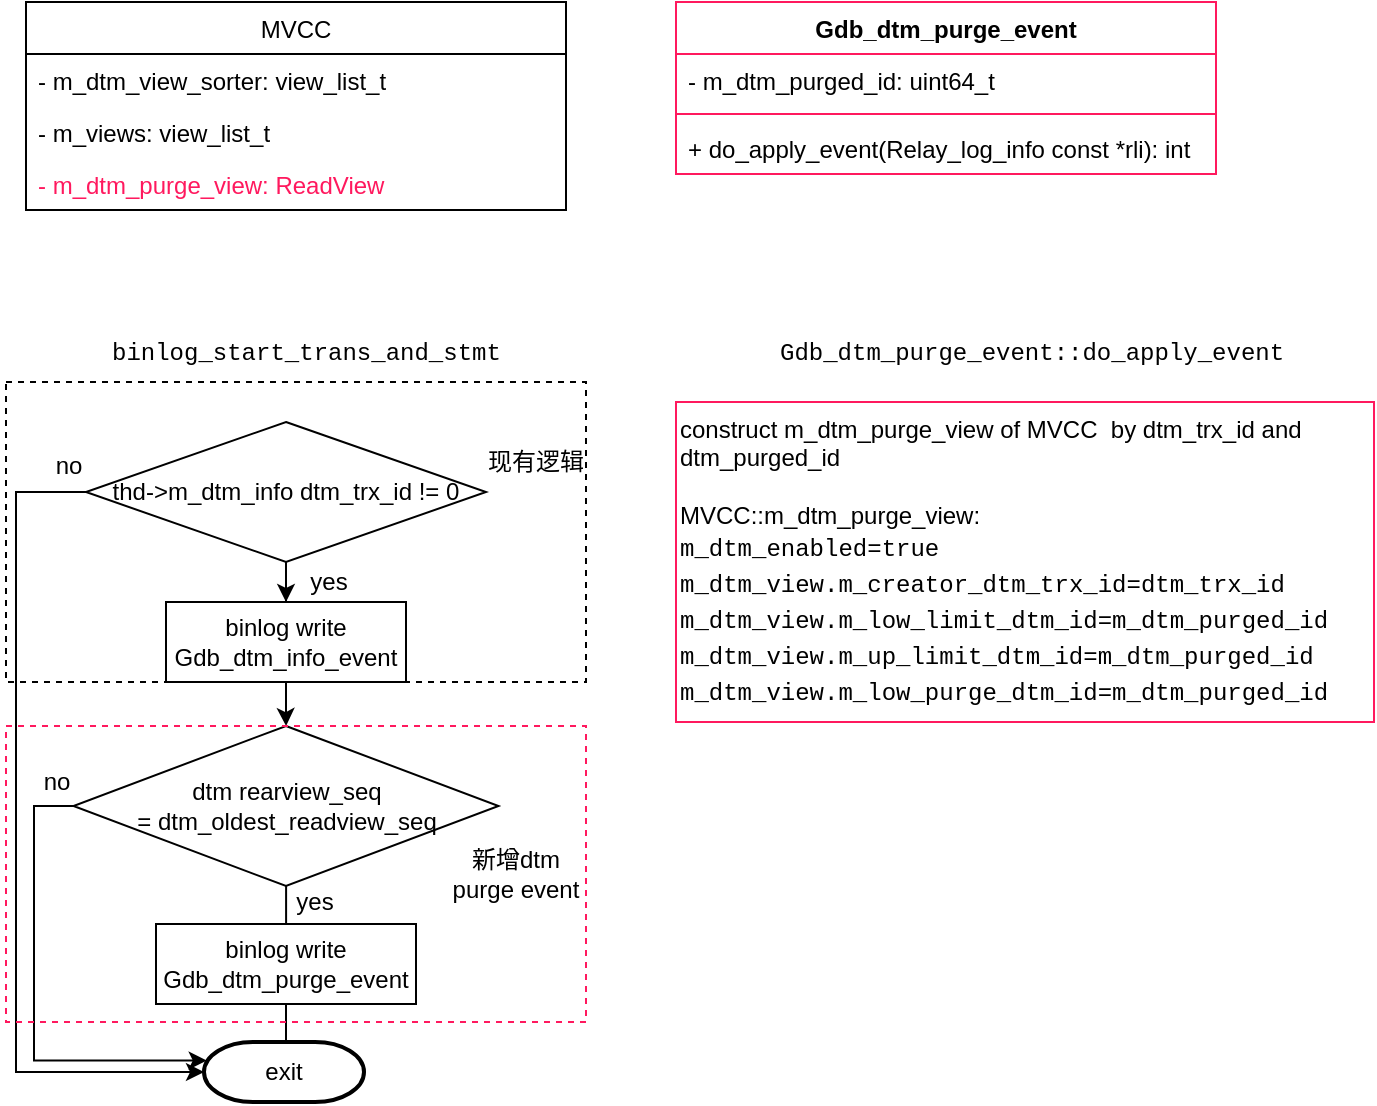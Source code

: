 <mxfile version="14.8.6" type="github" pages="2">
  <diagram id="iapEkJVgtBxIDsfqv4Rw" name="dtm_purge_event">
    <mxGraphModel dx="788" dy="517" grid="1" gridSize="10" guides="1" tooltips="1" connect="1" arrows="1" fold="1" page="1" pageScale="1" pageWidth="827" pageHeight="1169" math="0" shadow="0">
      <root>
        <mxCell id="0" />
        <mxCell id="1" parent="0" />
        <mxCell id="N8VWPmjwkwVRpa7eFaMj-7" value="" style="edgeStyle=orthogonalEdgeStyle;rounded=0;orthogonalLoop=1;jettySize=auto;html=1;" edge="1" parent="1" source="N8VWPmjwkwVRpa7eFaMj-4" target="N8VWPmjwkwVRpa7eFaMj-6">
          <mxGeometry relative="1" as="geometry" />
        </mxCell>
        <mxCell id="N8VWPmjwkwVRpa7eFaMj-48" value="" style="edgeStyle=orthogonalEdgeStyle;rounded=0;orthogonalLoop=1;jettySize=auto;html=1;fontColor=#000000;entryX=0;entryY=0.5;entryDx=0;entryDy=0;entryPerimeter=0;" edge="1" parent="1" source="N8VWPmjwkwVRpa7eFaMj-4" target="N8VWPmjwkwVRpa7eFaMj-17">
          <mxGeometry relative="1" as="geometry">
            <mxPoint x="30" y="550" as="targetPoint" />
            <Array as="points">
              <mxPoint x="10" y="255" />
              <mxPoint x="10" y="545" />
            </Array>
          </mxGeometry>
        </mxCell>
        <mxCell id="N8VWPmjwkwVRpa7eFaMj-4" value="thd-&amp;gt;m_dtm_info dtm_trx_id != 0" style="rhombus;whiteSpace=wrap;html=1;strokeColor=#000000;" vertex="1" parent="1">
          <mxGeometry x="45" y="220" width="200" height="70" as="geometry" />
        </mxCell>
        <mxCell id="N8VWPmjwkwVRpa7eFaMj-5" value="&lt;div style=&quot;font-style: normal ; font-weight: normal ; letter-spacing: normal ; text-indent: 0px ; text-transform: none ; word-spacing: 0px ; text-decoration: none ; font-family: &amp;#34;menlo&amp;#34; , &amp;#34;monaco&amp;#34; , &amp;#34;courier new&amp;#34; , monospace ; font-size: 12px ; line-height: 18px&quot;&gt;&lt;div&gt;&lt;span style=&quot;background-color: rgb(255 , 255 , 255)&quot;&gt;binlog_start_trans_and_stmt&lt;/span&gt;&lt;/div&gt;&lt;/div&gt;" style="text;whiteSpace=wrap;html=1;" vertex="1" parent="1">
          <mxGeometry x="56" y="170" width="220" height="30" as="geometry" />
        </mxCell>
        <mxCell id="N8VWPmjwkwVRpa7eFaMj-9" value="" style="edgeStyle=orthogonalEdgeStyle;rounded=0;orthogonalLoop=1;jettySize=auto;html=1;" edge="1" parent="1" source="N8VWPmjwkwVRpa7eFaMj-6" target="N8VWPmjwkwVRpa7eFaMj-8">
          <mxGeometry relative="1" as="geometry" />
        </mxCell>
        <mxCell id="N8VWPmjwkwVRpa7eFaMj-6" value="binlog write Gdb_dtm_info_event" style="whiteSpace=wrap;html=1;" vertex="1" parent="1">
          <mxGeometry x="85" y="310" width="120" height="40" as="geometry" />
        </mxCell>
        <mxCell id="N8VWPmjwkwVRpa7eFaMj-14" value="" style="edgeStyle=orthogonalEdgeStyle;rounded=0;orthogonalLoop=1;jettySize=auto;html=1;" edge="1" parent="1" source="N8VWPmjwkwVRpa7eFaMj-8" target="N8VWPmjwkwVRpa7eFaMj-13">
          <mxGeometry relative="1" as="geometry" />
        </mxCell>
        <mxCell id="N8VWPmjwkwVRpa7eFaMj-51" value="" style="edgeStyle=orthogonalEdgeStyle;rounded=0;orthogonalLoop=1;jettySize=auto;html=1;fontColor=#000000;exitX=0;exitY=0.5;exitDx=0;exitDy=0;entryX=0.017;entryY=0.309;entryDx=0;entryDy=0;entryPerimeter=0;" edge="1" parent="1" source="N8VWPmjwkwVRpa7eFaMj-8" target="N8VWPmjwkwVRpa7eFaMj-17">
          <mxGeometry relative="1" as="geometry">
            <mxPoint x="100" y="540" as="targetPoint" />
            <Array as="points">
              <mxPoint x="19" y="412" />
              <mxPoint x="19" y="539" />
            </Array>
          </mxGeometry>
        </mxCell>
        <mxCell id="N8VWPmjwkwVRpa7eFaMj-8" value="dtm&amp;nbsp;rearview_seq&lt;br&gt;= dtm_oldest_readview_seq" style="rhombus;whiteSpace=wrap;html=1;" vertex="1" parent="1">
          <mxGeometry x="38.75" y="372" width="212.5" height="80" as="geometry" />
        </mxCell>
        <mxCell id="N8VWPmjwkwVRpa7eFaMj-16" value="" style="edgeStyle=orthogonalEdgeStyle;rounded=0;orthogonalLoop=1;jettySize=auto;html=1;" edge="1" parent="1" source="N8VWPmjwkwVRpa7eFaMj-13">
          <mxGeometry relative="1" as="geometry">
            <mxPoint x="145" y="530" as="targetPoint" />
          </mxGeometry>
        </mxCell>
        <mxCell id="N8VWPmjwkwVRpa7eFaMj-13" value="binlog write&lt;br&gt;Gdb_dtm_purge_event" style="whiteSpace=wrap;html=1;" vertex="1" parent="1">
          <mxGeometry x="80" y="471" width="130" height="40" as="geometry" />
        </mxCell>
        <mxCell id="N8VWPmjwkwVRpa7eFaMj-17" value="exit" style="strokeWidth=2;html=1;shape=mxgraph.flowchart.terminator;whiteSpace=wrap;" vertex="1" parent="1">
          <mxGeometry x="104" y="530" width="80" height="30" as="geometry" />
        </mxCell>
        <mxCell id="N8VWPmjwkwVRpa7eFaMj-19" value="" style="rounded=0;whiteSpace=wrap;html=1;strokeColor=#000000;fillColor=none;dashed=1;backgroundOutline=1;" vertex="1" parent="1">
          <mxGeometry x="5" y="200" width="290" height="150" as="geometry" />
        </mxCell>
        <mxCell id="N8VWPmjwkwVRpa7eFaMj-21" value="" style="rounded=0;whiteSpace=wrap;html=1;fillColor=none;dashed=1;strokeColor=#FF195E;" vertex="1" parent="1">
          <mxGeometry x="5" y="372" width="290" height="148" as="geometry" />
        </mxCell>
        <mxCell id="N8VWPmjwkwVRpa7eFaMj-22" value="现有逻辑" style="text;html=1;strokeColor=none;fillColor=none;align=center;verticalAlign=middle;whiteSpace=wrap;rounded=0;dashed=1;" vertex="1" parent="1">
          <mxGeometry x="245" y="220" width="50" height="40" as="geometry" />
        </mxCell>
        <mxCell id="N8VWPmjwkwVRpa7eFaMj-23" value="新增dtm purge event" style="text;html=1;strokeColor=none;fillColor=none;align=center;verticalAlign=middle;whiteSpace=wrap;rounded=0;dashed=1;" vertex="1" parent="1">
          <mxGeometry x="225" y="421" width="70" height="50" as="geometry" />
        </mxCell>
        <mxCell id="N8VWPmjwkwVRpa7eFaMj-28" value="Gdb_dtm_purge_event" style="swimlane;fontStyle=1;align=center;verticalAlign=top;childLayout=stackLayout;horizontal=1;startSize=26;horizontalStack=0;resizeParent=1;resizeParentMax=0;resizeLast=0;collapsible=1;marginBottom=0;fillColor=none;strokeColor=#FF195E;" vertex="1" parent="1">
          <mxGeometry x="340" y="10" width="270" height="86" as="geometry" />
        </mxCell>
        <mxCell id="N8VWPmjwkwVRpa7eFaMj-29" value="- m_dtm_purged_id: uint64_t" style="text;strokeColor=none;fillColor=none;align=left;verticalAlign=top;spacingLeft=4;spacingRight=4;overflow=hidden;rotatable=0;points=[[0,0.5],[1,0.5]];portConstraint=eastwest;" vertex="1" parent="N8VWPmjwkwVRpa7eFaMj-28">
          <mxGeometry y="26" width="270" height="26" as="geometry" />
        </mxCell>
        <mxCell id="N8VWPmjwkwVRpa7eFaMj-30" value="" style="line;strokeWidth=1;fillColor=none;align=left;verticalAlign=middle;spacingTop=-1;spacingLeft=3;spacingRight=3;rotatable=0;labelPosition=right;points=[];portConstraint=eastwest;strokeColor=#FF195E;" vertex="1" parent="N8VWPmjwkwVRpa7eFaMj-28">
          <mxGeometry y="52" width="270" height="8" as="geometry" />
        </mxCell>
        <mxCell id="N8VWPmjwkwVRpa7eFaMj-31" value="+ do_apply_event(Relay_log_info const *rli): int" style="text;strokeColor=none;fillColor=none;align=left;verticalAlign=top;spacingLeft=4;spacingRight=4;overflow=hidden;rotatable=0;points=[[0,0.5],[1,0.5]];portConstraint=eastwest;" vertex="1" parent="N8VWPmjwkwVRpa7eFaMj-28">
          <mxGeometry y="60" width="270" height="26" as="geometry" />
        </mxCell>
        <mxCell id="N8VWPmjwkwVRpa7eFaMj-32" value="MVCC" style="swimlane;fontStyle=0;childLayout=stackLayout;horizontal=1;startSize=26;fillColor=none;horizontalStack=0;resizeParent=1;resizeParentMax=0;resizeLast=0;collapsible=1;marginBottom=0;fontColor=#000000;" vertex="1" parent="1">
          <mxGeometry x="15" y="10" width="270" height="104" as="geometry" />
        </mxCell>
        <mxCell id="N8VWPmjwkwVRpa7eFaMj-33" value="- m_dtm_view_sorter: view_list_t" style="text;strokeColor=none;fillColor=none;align=left;verticalAlign=top;spacingLeft=4;spacingRight=4;overflow=hidden;rotatable=0;points=[[0,0.5],[1,0.5]];portConstraint=eastwest;" vertex="1" parent="N8VWPmjwkwVRpa7eFaMj-32">
          <mxGeometry y="26" width="270" height="26" as="geometry" />
        </mxCell>
        <mxCell id="N8VWPmjwkwVRpa7eFaMj-34" value="- m_views: view_list_t" style="text;strokeColor=none;fillColor=none;align=left;verticalAlign=top;spacingLeft=4;spacingRight=4;overflow=hidden;rotatable=0;points=[[0,0.5],[1,0.5]];portConstraint=eastwest;" vertex="1" parent="N8VWPmjwkwVRpa7eFaMj-32">
          <mxGeometry y="52" width="270" height="26" as="geometry" />
        </mxCell>
        <mxCell id="N8VWPmjwkwVRpa7eFaMj-35" value="- m_dtm_purge_view: ReadView" style="text;strokeColor=none;fillColor=none;align=left;verticalAlign=top;spacingLeft=4;spacingRight=4;overflow=hidden;rotatable=0;points=[[0,0.5],[1,0.5]];portConstraint=eastwest;fontColor=#FF195E;" vertex="1" parent="N8VWPmjwkwVRpa7eFaMj-32">
          <mxGeometry y="78" width="270" height="26" as="geometry" />
        </mxCell>
        <mxCell id="N8VWPmjwkwVRpa7eFaMj-36" value="&lt;div style=&quot;font-style: normal ; font-weight: normal ; letter-spacing: normal ; text-indent: 0px ; text-transform: none ; word-spacing: 0px ; text-decoration: none ; font-family: &amp;#34;menlo&amp;#34; , &amp;#34;monaco&amp;#34; , &amp;#34;courier new&amp;#34; , monospace ; font-size: 12px ; line-height: 18px&quot;&gt;&lt;span style=&quot;background-color: rgb(255 , 255 , 255)&quot;&gt;Gdb_dtm_purge_event::do_apply_event&lt;/span&gt;&lt;/div&gt;" style="text;whiteSpace=wrap;html=1;" vertex="1" parent="1">
          <mxGeometry x="390" y="170" width="220" height="30" as="geometry" />
        </mxCell>
        <mxCell id="N8VWPmjwkwVRpa7eFaMj-37" value="&lt;font color=&quot;#000000&quot;&gt;&lt;span&gt;construct m_dtm_purge_view of MVCC &amp;nbsp;by dtm_trx_id and dtm_purged_id&amp;nbsp;&lt;br&gt;&lt;br&gt;&lt;/span&gt;MVCC::m_dtm_purge_view:&lt;br&gt;&lt;/font&gt;&lt;div style=&quot;font-family: &amp;#34;menlo&amp;#34; , &amp;#34;monaco&amp;#34; , &amp;#34;courier new&amp;#34; , monospace ; line-height: 18px&quot;&gt;&lt;font color=&quot;#000000&quot;&gt;m_dtm_enabled=true&lt;/font&gt;&lt;/div&gt;&lt;div style=&quot;font-family: &amp;#34;menlo&amp;#34; , &amp;#34;monaco&amp;#34; , &amp;#34;courier new&amp;#34; , monospace ; line-height: 18px&quot;&gt;&lt;div style=&quot;font-family: &amp;#34;menlo&amp;#34; , &amp;#34;monaco&amp;#34; , &amp;#34;courier new&amp;#34; , monospace ; line-height: 18px&quot;&gt;&lt;font color=&quot;#000000&quot;&gt;m_dtm_view.&lt;span&gt;m_creator_dtm_trx_id=dtm_trx_id&lt;/span&gt;&lt;/font&gt;&lt;/div&gt;&lt;div style=&quot;font-family: &amp;#34;menlo&amp;#34; , &amp;#34;monaco&amp;#34; , &amp;#34;courier new&amp;#34; , monospace ; line-height: 18px&quot;&gt;&lt;div style=&quot;line-height: 18px&quot;&gt;&lt;font color=&quot;#000000&quot;&gt;m_dtm_view.m_low_limit_dtm_id=m_dtm_purged_id&lt;/font&gt;&lt;/div&gt;&lt;div style=&quot;line-height: 18px&quot;&gt;&lt;div style=&quot;line-height: 18px&quot;&gt;&lt;font color=&quot;#000000&quot;&gt;m_dtm_view.m_up_limit_dtm_id=m_dtm_purged_id&lt;/font&gt;&lt;/div&gt;&lt;div style=&quot;line-height: 18px&quot;&gt;&lt;div style=&quot;line-height: 18px&quot;&gt;&lt;font color=&quot;#000000&quot;&gt;m_dtm_view.m_low_purge_dtm_id=m_dtm_purged_id&lt;/font&gt;&lt;/div&gt;&lt;/div&gt;&lt;/div&gt;&lt;/div&gt;&lt;/div&gt;" style="rounded=0;whiteSpace=wrap;html=1;fontColor=#FF195E;fillColor=none;imageVerticalAlign=top;verticalAlign=top;align=left;strokeColor=#FF195E;" vertex="1" parent="1">
          <mxGeometry x="340" y="210" width="349" height="160" as="geometry" />
        </mxCell>
        <mxCell id="N8VWPmjwkwVRpa7eFaMj-43" value="yes" style="text;html=1;align=center;verticalAlign=middle;resizable=0;points=[];autosize=1;strokeColor=none;fontColor=#000000;" vertex="1" parent="1">
          <mxGeometry x="151" y="290" width="30" height="20" as="geometry" />
        </mxCell>
        <mxCell id="N8VWPmjwkwVRpa7eFaMj-46" value="yes" style="text;html=1;align=center;verticalAlign=middle;resizable=0;points=[];autosize=1;strokeColor=none;fontColor=#000000;" vertex="1" parent="1">
          <mxGeometry x="144" y="450" width="30" height="20" as="geometry" />
        </mxCell>
        <mxCell id="N8VWPmjwkwVRpa7eFaMj-49" value="no" style="text;html=1;align=center;verticalAlign=middle;resizable=0;points=[];autosize=1;strokeColor=none;fontColor=#000000;" vertex="1" parent="1">
          <mxGeometry x="21" y="232" width="30" height="20" as="geometry" />
        </mxCell>
        <mxCell id="N8VWPmjwkwVRpa7eFaMj-52" value="no" style="text;html=1;align=center;verticalAlign=middle;resizable=0;points=[];autosize=1;strokeColor=none;fontColor=#000000;" vertex="1" parent="1">
          <mxGeometry x="15" y="390" width="30" height="20" as="geometry" />
        </mxCell>
      </root>
    </mxGraphModel>
  </diagram>
  <diagram id="EaPp-qXjbm-9npfjWTD7" name="get_oldest_view_for_clone">
    <mxGraphModel dx="946" dy="620" grid="1" gridSize="10" guides="1" tooltips="1" connect="1" arrows="1" fold="1" page="1" pageScale="1" pageWidth="827" pageHeight="1169" math="0" shadow="0">
      <root>
        <mxCell id="7-dQPW9L906NJwhMxAqk-0" />
        <mxCell id="7-dQPW9L906NJwhMxAqk-1" parent="7-dQPW9L906NJwhMxAqk-0" />
        <mxCell id="9L9ouAfV_hON3BFaXVdH-0" value="&lt;div style=&quot;font-style: normal ; font-weight: normal ; letter-spacing: normal ; text-indent: 0px ; text-transform: none ; word-spacing: 0px ; text-decoration: none ; font-family: &amp;#34;menlo&amp;#34; , &amp;#34;monaco&amp;#34; , &amp;#34;courier new&amp;#34; , monospace ; font-size: 12px ; line-height: 18px&quot;&gt;&lt;div&gt;get_oldest_view_for_clone&lt;/div&gt;&lt;/div&gt;" style="text;whiteSpace=wrap;html=1;" vertex="1" parent="7-dQPW9L906NJwhMxAqk-1">
          <mxGeometry x="191.25" y="70" width="210" height="30" as="geometry" />
        </mxCell>
        <mxCell id="9L9ouAfV_hON3BFaXVdH-1" style="edgeStyle=orthogonalEdgeStyle;rounded=0;orthogonalLoop=1;jettySize=auto;html=1;exitX=0.5;exitY=1;exitDx=0;exitDy=0;exitPerimeter=0;fontColor=#000000;" edge="1" parent="7-dQPW9L906NJwhMxAqk-1">
          <mxGeometry relative="1" as="geometry">
            <mxPoint x="291.5" y="155" as="sourcePoint" />
            <mxPoint x="291.5" y="155" as="targetPoint" />
          </mxGeometry>
        </mxCell>
        <mxCell id="9L9ouAfV_hON3BFaXVdH-2" value="" style="edgeStyle=orthogonalEdgeStyle;rounded=0;orthogonalLoop=1;jettySize=auto;html=1;fontColor=#000000;exitX=0;exitY=0.5;exitDx=0;exitDy=0;" edge="1" parent="7-dQPW9L906NJwhMxAqk-1" source="9L9ouAfV_hON3BFaXVdH-4" target="9L9ouAfV_hON3BFaXVdH-6">
          <mxGeometry relative="1" as="geometry" />
        </mxCell>
        <mxCell id="9L9ouAfV_hON3BFaXVdH-3" value="" style="edgeStyle=orthogonalEdgeStyle;rounded=0;orthogonalLoop=1;jettySize=auto;html=1;fontColor=#000000;" edge="1" parent="7-dQPW9L906NJwhMxAqk-1" source="9L9ouAfV_hON3BFaXVdH-4">
          <mxGeometry relative="1" as="geometry">
            <mxPoint x="410" y="175" as="targetPoint" />
          </mxGeometry>
        </mxCell>
        <mxCell id="9L9ouAfV_hON3BFaXVdH-4" value="datanode is slave" style="rhombus;whiteSpace=wrap;html=1;rounded=0;fontColor=#000000;strokeColor=#FF195E;fillColor=none;align=center;verticalAlign=middle;" vertex="1" parent="7-dQPW9L906NJwhMxAqk-1">
          <mxGeometry x="209" y="100" width="145" height="45" as="geometry" />
        </mxCell>
        <mxCell id="9L9ouAfV_hON3BFaXVdH-5" style="edgeStyle=orthogonalEdgeStyle;rounded=0;orthogonalLoop=1;jettySize=auto;html=1;entryX=0;entryY=0.5;entryDx=0;entryDy=0;fontColor=#000000;" edge="1" parent="7-dQPW9L906NJwhMxAqk-1" source="9L9ouAfV_hON3BFaXVdH-6" target="9L9ouAfV_hON3BFaXVdH-12">
          <mxGeometry relative="1" as="geometry" />
        </mxCell>
        <mxCell id="9L9ouAfV_hON3BFaXVdH-6" value="&lt;span&gt;copy dtm_oldest_view from MVCC::m_dtm_purge_view&lt;br&gt;&lt;/span&gt;" style="rounded=0;whiteSpace=wrap;html=1;fontColor=#000000;strokeColor=#FF195E;fillColor=none;align=left;verticalAlign=middle;" vertex="1" parent="7-dQPW9L906NJwhMxAqk-1">
          <mxGeometry x="80" y="175" width="150" height="60" as="geometry" />
        </mxCell>
        <mxCell id="9L9ouAfV_hON3BFaXVdH-7" value="yes" style="text;html=1;align=center;verticalAlign=middle;resizable=0;points=[];autosize=1;strokeColor=none;fontColor=#000000;" vertex="1" parent="7-dQPW9L906NJwhMxAqk-1">
          <mxGeometry x="179" y="105" width="30" height="20" as="geometry" />
        </mxCell>
        <mxCell id="9L9ouAfV_hON3BFaXVdH-8" style="edgeStyle=orthogonalEdgeStyle;rounded=0;orthogonalLoop=1;jettySize=auto;html=1;entryX=1;entryY=0.5;entryDx=0;entryDy=0;fontColor=#000000;" edge="1" parent="7-dQPW9L906NJwhMxAqk-1" source="9L9ouAfV_hON3BFaXVdH-9" target="9L9ouAfV_hON3BFaXVdH-12">
          <mxGeometry relative="1" as="geometry" />
        </mxCell>
        <mxCell id="9L9ouAfV_hON3BFaXVdH-9" value="get dtm_oldest_view from m_dtm_view_sorter" style="rounded=0;whiteSpace=wrap;html=1;fontColor=#000000;fillColor=none;align=left;verticalAlign=middle;" vertex="1" parent="7-dQPW9L906NJwhMxAqk-1">
          <mxGeometry x="350" y="175" width="140" height="60" as="geometry" />
        </mxCell>
        <mxCell id="9L9ouAfV_hON3BFaXVdH-10" value="no" style="text;html=1;align=center;verticalAlign=middle;resizable=0;points=[];autosize=1;strokeColor=none;fontColor=#000000;" vertex="1" parent="7-dQPW9L906NJwhMxAqk-1">
          <mxGeometry x="355" y="105" width="30" height="20" as="geometry" />
        </mxCell>
        <mxCell id="9L9ouAfV_hON3BFaXVdH-11" style="edgeStyle=orthogonalEdgeStyle;rounded=0;orthogonalLoop=1;jettySize=auto;html=1;fontColor=#000000;" edge="1" parent="7-dQPW9L906NJwhMxAqk-1" source="9L9ouAfV_hON3BFaXVdH-12" target="9L9ouAfV_hON3BFaXVdH-13">
          <mxGeometry relative="1" as="geometry" />
        </mxCell>
        <mxCell id="9L9ouAfV_hON3BFaXVdH-12" value="get local_oldest_view from m_views" style="rounded=0;whiteSpace=wrap;html=1;fontColor=#000000;strokeColor=#000000;fillColor=none;align=left;verticalAlign=middle;" vertex="1" parent="7-dQPW9L906NJwhMxAqk-1">
          <mxGeometry x="230" y="265" width="120" height="60" as="geometry" />
        </mxCell>
        <mxCell id="9L9ouAfV_hON3BFaXVdH-13" value="exit" style="strokeWidth=2;html=1;shape=mxgraph.flowchart.terminator;whiteSpace=wrap;rounded=0;fontColor=#000000;fillColor=none;align=center;verticalAlign=middle;" vertex="1" parent="7-dQPW9L906NJwhMxAqk-1">
          <mxGeometry x="260" y="345" width="60" height="20" as="geometry" />
        </mxCell>
      </root>
    </mxGraphModel>
  </diagram>
</mxfile>
